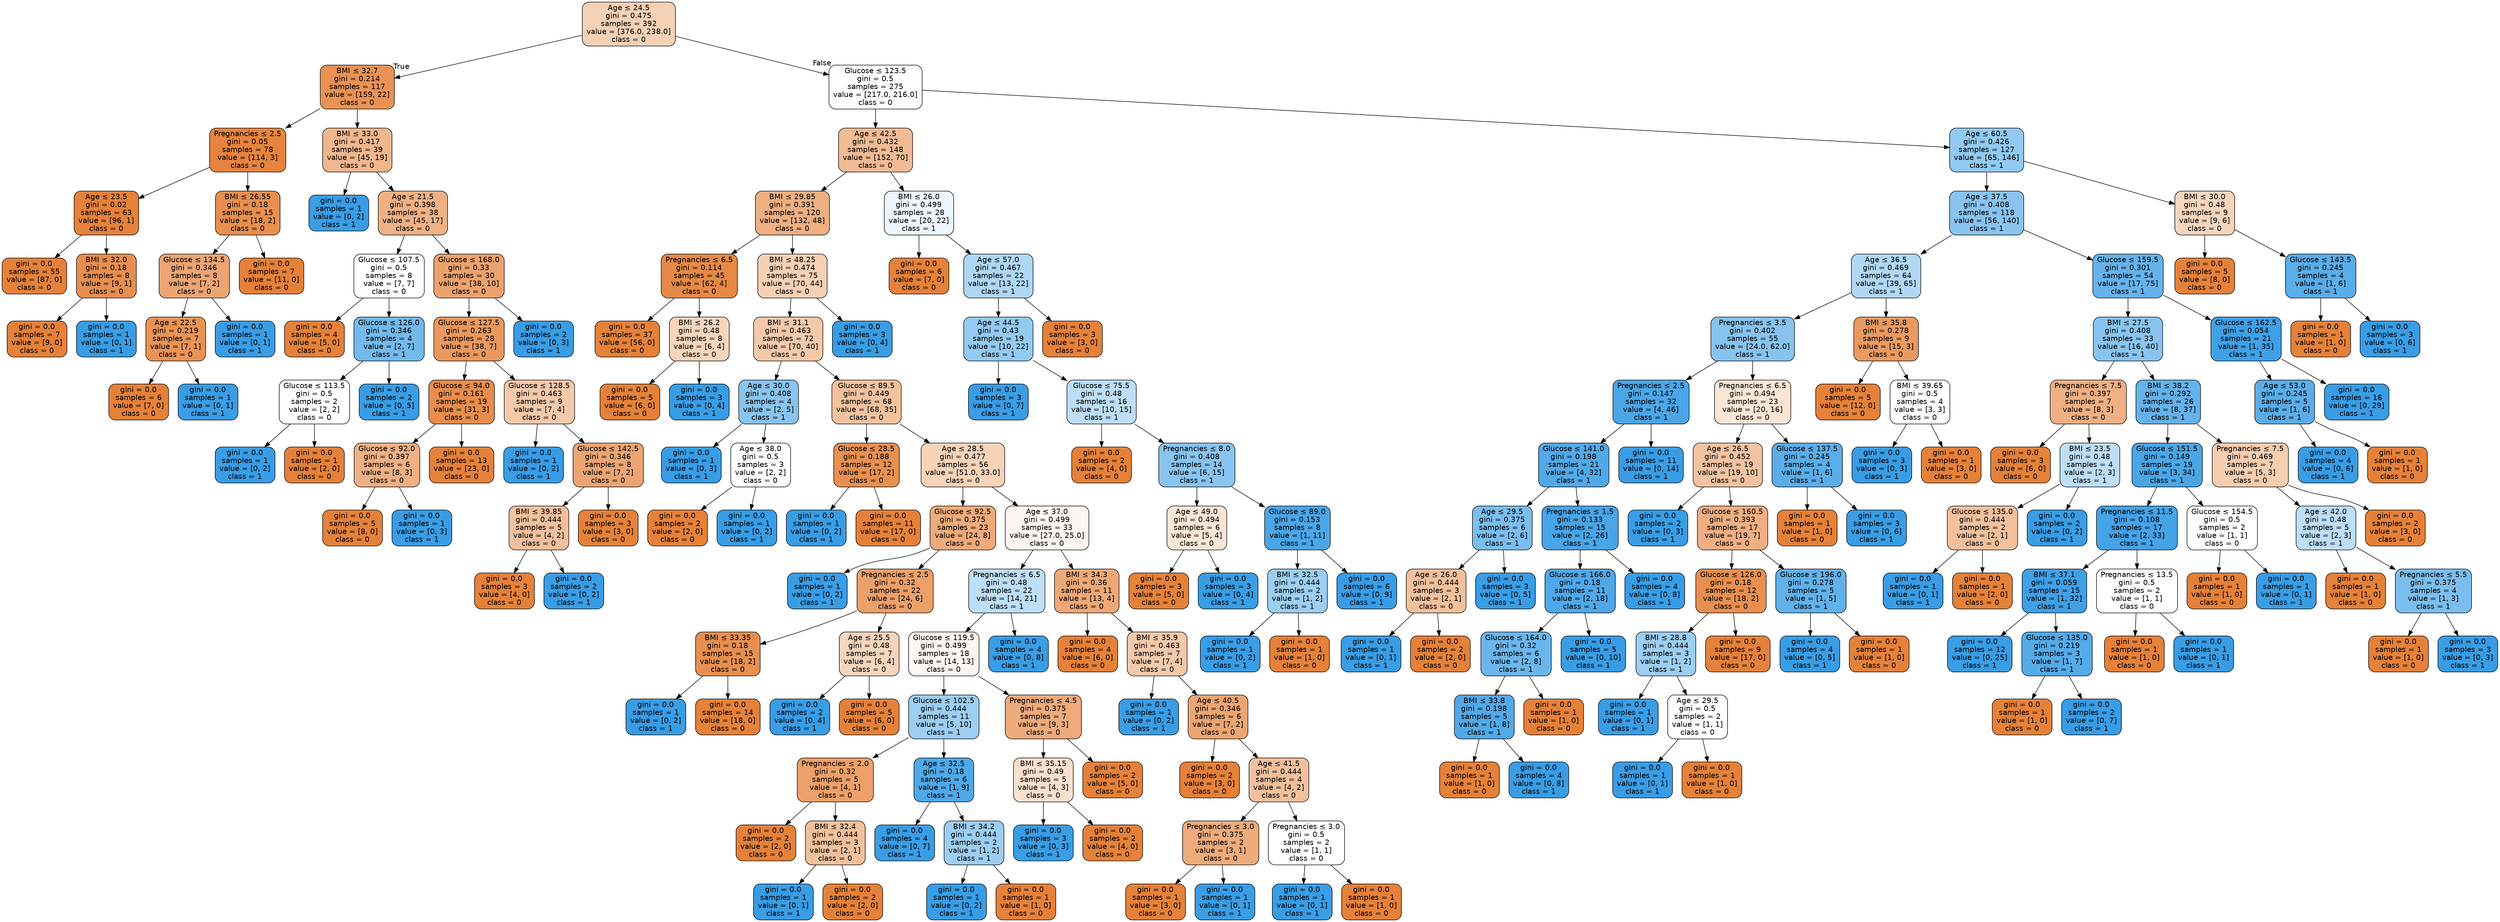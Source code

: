 digraph Tree {
node [shape=box, style="filled, rounded", color="black", fontname="helvetica"] ;
edge [fontname="helvetica"] ;
0 [label=<Age &le; 24.5<br/>gini = 0.475<br/>samples = 392<br/>value = [376.0, 238.0]<br/>class = 0>, fillcolor="#f5d1b6"] ;
1 [label=<BMI &le; 32.7<br/>gini = 0.214<br/>samples = 117<br/>value = [159, 22]<br/>class = 0>, fillcolor="#e99254"] ;
0 -> 1 [labeldistance=2.5, labelangle=45, headlabel="True"] ;
2 [label=<Pregnancies &le; 2.5<br/>gini = 0.05<br/>samples = 78<br/>value = [114, 3]<br/>class = 0>, fillcolor="#e6843e"] ;
1 -> 2 ;
3 [label=<Age &le; 23.5<br/>gini = 0.02<br/>samples = 63<br/>value = [96, 1]<br/>class = 0>, fillcolor="#e5823b"] ;
2 -> 3 ;
4 [label=<gini = 0.0<br/>samples = 55<br/>value = [87, 0]<br/>class = 0>, fillcolor="#e58139"] ;
3 -> 4 ;
5 [label=<BMI &le; 32.0<br/>gini = 0.18<br/>samples = 8<br/>value = [9, 1]<br/>class = 0>, fillcolor="#e88f4f"] ;
3 -> 5 ;
6 [label=<gini = 0.0<br/>samples = 7<br/>value = [9, 0]<br/>class = 0>, fillcolor="#e58139"] ;
5 -> 6 ;
7 [label=<gini = 0.0<br/>samples = 1<br/>value = [0, 1]<br/>class = 1>, fillcolor="#399de5"] ;
5 -> 7 ;
8 [label=<BMI &le; 26.55<br/>gini = 0.18<br/>samples = 15<br/>value = [18, 2]<br/>class = 0>, fillcolor="#e88f4f"] ;
2 -> 8 ;
9 [label=<Glucose &le; 134.5<br/>gini = 0.346<br/>samples = 8<br/>value = [7, 2]<br/>class = 0>, fillcolor="#eca572"] ;
8 -> 9 ;
10 [label=<Age &le; 22.5<br/>gini = 0.219<br/>samples = 7<br/>value = [7, 1]<br/>class = 0>, fillcolor="#e99355"] ;
9 -> 10 ;
11 [label=<gini = 0.0<br/>samples = 6<br/>value = [7, 0]<br/>class = 0>, fillcolor="#e58139"] ;
10 -> 11 ;
12 [label=<gini = 0.0<br/>samples = 1<br/>value = [0, 1]<br/>class = 1>, fillcolor="#399de5"] ;
10 -> 12 ;
13 [label=<gini = 0.0<br/>samples = 1<br/>value = [0, 1]<br/>class = 1>, fillcolor="#399de5"] ;
9 -> 13 ;
14 [label=<gini = 0.0<br/>samples = 7<br/>value = [11, 0]<br/>class = 0>, fillcolor="#e58139"] ;
8 -> 14 ;
15 [label=<BMI &le; 33.0<br/>gini = 0.417<br/>samples = 39<br/>value = [45, 19]<br/>class = 0>, fillcolor="#f0b68d"] ;
1 -> 15 ;
16 [label=<gini = 0.0<br/>samples = 1<br/>value = [0, 2]<br/>class = 1>, fillcolor="#399de5"] ;
15 -> 16 ;
17 [label=<Age &le; 21.5<br/>gini = 0.398<br/>samples = 38<br/>value = [45, 17]<br/>class = 0>, fillcolor="#efb184"] ;
15 -> 17 ;
18 [label=<Glucose &le; 107.5<br/>gini = 0.5<br/>samples = 8<br/>value = [7, 7]<br/>class = 0>, fillcolor="#ffffff"] ;
17 -> 18 ;
19 [label=<gini = 0.0<br/>samples = 4<br/>value = [5, 0]<br/>class = 0>, fillcolor="#e58139"] ;
18 -> 19 ;
20 [label=<Glucose &le; 126.0<br/>gini = 0.346<br/>samples = 4<br/>value = [2, 7]<br/>class = 1>, fillcolor="#72b9ec"] ;
18 -> 20 ;
21 [label=<Glucose &le; 113.5<br/>gini = 0.5<br/>samples = 2<br/>value = [2, 2]<br/>class = 0>, fillcolor="#ffffff"] ;
20 -> 21 ;
22 [label=<gini = 0.0<br/>samples = 1<br/>value = [0, 2]<br/>class = 1>, fillcolor="#399de5"] ;
21 -> 22 ;
23 [label=<gini = 0.0<br/>samples = 1<br/>value = [2, 0]<br/>class = 0>, fillcolor="#e58139"] ;
21 -> 23 ;
24 [label=<gini = 0.0<br/>samples = 2<br/>value = [0, 5]<br/>class = 1>, fillcolor="#399de5"] ;
20 -> 24 ;
25 [label=<Glucose &le; 168.0<br/>gini = 0.33<br/>samples = 30<br/>value = [38, 10]<br/>class = 0>, fillcolor="#eca26d"] ;
17 -> 25 ;
26 [label=<Glucose &le; 127.5<br/>gini = 0.263<br/>samples = 28<br/>value = [38, 7]<br/>class = 0>, fillcolor="#ea985d"] ;
25 -> 26 ;
27 [label=<Glucose &le; 94.0<br/>gini = 0.161<br/>samples = 19<br/>value = [31, 3]<br/>class = 0>, fillcolor="#e88d4c"] ;
26 -> 27 ;
28 [label=<Glucose &le; 92.0<br/>gini = 0.397<br/>samples = 6<br/>value = [8, 3]<br/>class = 0>, fillcolor="#efb083"] ;
27 -> 28 ;
29 [label=<gini = 0.0<br/>samples = 5<br/>value = [8, 0]<br/>class = 0>, fillcolor="#e58139"] ;
28 -> 29 ;
30 [label=<gini = 0.0<br/>samples = 1<br/>value = [0, 3]<br/>class = 1>, fillcolor="#399de5"] ;
28 -> 30 ;
31 [label=<gini = 0.0<br/>samples = 13<br/>value = [23, 0]<br/>class = 0>, fillcolor="#e58139"] ;
27 -> 31 ;
32 [label=<Glucose &le; 128.5<br/>gini = 0.463<br/>samples = 9<br/>value = [7, 4]<br/>class = 0>, fillcolor="#f4c9aa"] ;
26 -> 32 ;
33 [label=<gini = 0.0<br/>samples = 1<br/>value = [0, 2]<br/>class = 1>, fillcolor="#399de5"] ;
32 -> 33 ;
34 [label=<Glucose &le; 142.5<br/>gini = 0.346<br/>samples = 8<br/>value = [7, 2]<br/>class = 0>, fillcolor="#eca572"] ;
32 -> 34 ;
35 [label=<BMI &le; 39.85<br/>gini = 0.444<br/>samples = 5<br/>value = [4, 2]<br/>class = 0>, fillcolor="#f2c09c"] ;
34 -> 35 ;
36 [label=<gini = 0.0<br/>samples = 3<br/>value = [4, 0]<br/>class = 0>, fillcolor="#e58139"] ;
35 -> 36 ;
37 [label=<gini = 0.0<br/>samples = 2<br/>value = [0, 2]<br/>class = 1>, fillcolor="#399de5"] ;
35 -> 37 ;
38 [label=<gini = 0.0<br/>samples = 3<br/>value = [3, 0]<br/>class = 0>, fillcolor="#e58139"] ;
34 -> 38 ;
39 [label=<gini = 0.0<br/>samples = 2<br/>value = [0, 3]<br/>class = 1>, fillcolor="#399de5"] ;
25 -> 39 ;
40 [label=<Glucose &le; 123.5<br/>gini = 0.5<br/>samples = 275<br/>value = [217.0, 216.0]<br/>class = 0>, fillcolor="#fffefe"] ;
0 -> 40 [labeldistance=2.5, labelangle=-45, headlabel="False"] ;
41 [label=<Age &le; 42.5<br/>gini = 0.432<br/>samples = 148<br/>value = [152, 70]<br/>class = 0>, fillcolor="#f1bb94"] ;
40 -> 41 ;
42 [label=<BMI &le; 29.85<br/>gini = 0.391<br/>samples = 120<br/>value = [132, 48]<br/>class = 0>, fillcolor="#eeaf81"] ;
41 -> 42 ;
43 [label=<Pregnancies &le; 6.5<br/>gini = 0.114<br/>samples = 45<br/>value = [62, 4]<br/>class = 0>, fillcolor="#e78946"] ;
42 -> 43 ;
44 [label=<gini = 0.0<br/>samples = 37<br/>value = [56, 0]<br/>class = 0>, fillcolor="#e58139"] ;
43 -> 44 ;
45 [label=<BMI &le; 26.2<br/>gini = 0.48<br/>samples = 8<br/>value = [6, 4]<br/>class = 0>, fillcolor="#f6d5bd"] ;
43 -> 45 ;
46 [label=<gini = 0.0<br/>samples = 5<br/>value = [6, 0]<br/>class = 0>, fillcolor="#e58139"] ;
45 -> 46 ;
47 [label=<gini = 0.0<br/>samples = 3<br/>value = [0, 4]<br/>class = 1>, fillcolor="#399de5"] ;
45 -> 47 ;
48 [label=<BMI &le; 48.25<br/>gini = 0.474<br/>samples = 75<br/>value = [70, 44]<br/>class = 0>, fillcolor="#f5d0b5"] ;
42 -> 48 ;
49 [label=<BMI &le; 31.1<br/>gini = 0.463<br/>samples = 72<br/>value = [70, 40]<br/>class = 0>, fillcolor="#f4c9aa"] ;
48 -> 49 ;
50 [label=<Age &le; 30.0<br/>gini = 0.408<br/>samples = 4<br/>value = [2, 5]<br/>class = 1>, fillcolor="#88c4ef"] ;
49 -> 50 ;
51 [label=<gini = 0.0<br/>samples = 1<br/>value = [0, 3]<br/>class = 1>, fillcolor="#399de5"] ;
50 -> 51 ;
52 [label=<Age &le; 38.0<br/>gini = 0.5<br/>samples = 3<br/>value = [2, 2]<br/>class = 0>, fillcolor="#ffffff"] ;
50 -> 52 ;
53 [label=<gini = 0.0<br/>samples = 2<br/>value = [2, 0]<br/>class = 0>, fillcolor="#e58139"] ;
52 -> 53 ;
54 [label=<gini = 0.0<br/>samples = 1<br/>value = [0, 2]<br/>class = 1>, fillcolor="#399de5"] ;
52 -> 54 ;
55 [label=<Glucose &le; 89.5<br/>gini = 0.449<br/>samples = 68<br/>value = [68, 35]<br/>class = 0>, fillcolor="#f2c29f"] ;
49 -> 55 ;
56 [label=<Glucose &le; 28.5<br/>gini = 0.188<br/>samples = 12<br/>value = [17, 2]<br/>class = 0>, fillcolor="#e89050"] ;
55 -> 56 ;
57 [label=<gini = 0.0<br/>samples = 1<br/>value = [0, 2]<br/>class = 1>, fillcolor="#399de5"] ;
56 -> 57 ;
58 [label=<gini = 0.0<br/>samples = 11<br/>value = [17, 0]<br/>class = 0>, fillcolor="#e58139"] ;
56 -> 58 ;
59 [label=<Age &le; 28.5<br/>gini = 0.477<br/>samples = 56<br/>value = [51.0, 33.0]<br/>class = 0>, fillcolor="#f6d3b9"] ;
55 -> 59 ;
60 [label=<Glucose &le; 92.5<br/>gini = 0.375<br/>samples = 23<br/>value = [24, 8]<br/>class = 0>, fillcolor="#eeab7b"] ;
59 -> 60 ;
61 [label=<gini = 0.0<br/>samples = 1<br/>value = [0, 2]<br/>class = 1>, fillcolor="#399de5"] ;
60 -> 61 ;
62 [label=<Pregnancies &le; 2.5<br/>gini = 0.32<br/>samples = 22<br/>value = [24, 6]<br/>class = 0>, fillcolor="#eca06a"] ;
60 -> 62 ;
63 [label=<BMI &le; 33.35<br/>gini = 0.18<br/>samples = 15<br/>value = [18, 2]<br/>class = 0>, fillcolor="#e88f4f"] ;
62 -> 63 ;
64 [label=<gini = 0.0<br/>samples = 1<br/>value = [0, 2]<br/>class = 1>, fillcolor="#399de5"] ;
63 -> 64 ;
65 [label=<gini = 0.0<br/>samples = 14<br/>value = [18, 0]<br/>class = 0>, fillcolor="#e58139"] ;
63 -> 65 ;
66 [label=<Age &le; 25.5<br/>gini = 0.48<br/>samples = 7<br/>value = [6, 4]<br/>class = 0>, fillcolor="#f6d5bd"] ;
62 -> 66 ;
67 [label=<gini = 0.0<br/>samples = 2<br/>value = [0, 4]<br/>class = 1>, fillcolor="#399de5"] ;
66 -> 67 ;
68 [label=<gini = 0.0<br/>samples = 5<br/>value = [6, 0]<br/>class = 0>, fillcolor="#e58139"] ;
66 -> 68 ;
69 [label=<Age &le; 37.0<br/>gini = 0.499<br/>samples = 33<br/>value = [27.0, 25.0]<br/>class = 0>, fillcolor="#fdf6f0"] ;
59 -> 69 ;
70 [label=<Pregnancies &le; 6.5<br/>gini = 0.48<br/>samples = 22<br/>value = [14, 21]<br/>class = 1>, fillcolor="#bddef6"] ;
69 -> 70 ;
71 [label=<Glucose &le; 119.5<br/>gini = 0.499<br/>samples = 18<br/>value = [14, 13]<br/>class = 0>, fillcolor="#fdf6f1"] ;
70 -> 71 ;
72 [label=<Glucose &le; 102.5<br/>gini = 0.444<br/>samples = 11<br/>value = [5, 10]<br/>class = 1>, fillcolor="#9ccef2"] ;
71 -> 72 ;
73 [label=<Pregnancies &le; 2.0<br/>gini = 0.32<br/>samples = 5<br/>value = [4, 1]<br/>class = 0>, fillcolor="#eca06a"] ;
72 -> 73 ;
74 [label=<gini = 0.0<br/>samples = 2<br/>value = [2, 0]<br/>class = 0>, fillcolor="#e58139"] ;
73 -> 74 ;
75 [label=<BMI &le; 32.4<br/>gini = 0.444<br/>samples = 3<br/>value = [2, 1]<br/>class = 0>, fillcolor="#f2c09c"] ;
73 -> 75 ;
76 [label=<gini = 0.0<br/>samples = 1<br/>value = [0, 1]<br/>class = 1>, fillcolor="#399de5"] ;
75 -> 76 ;
77 [label=<gini = 0.0<br/>samples = 2<br/>value = [2, 0]<br/>class = 0>, fillcolor="#e58139"] ;
75 -> 77 ;
78 [label=<Age &le; 32.5<br/>gini = 0.18<br/>samples = 6<br/>value = [1, 9]<br/>class = 1>, fillcolor="#4fa8e8"] ;
72 -> 78 ;
79 [label=<gini = 0.0<br/>samples = 4<br/>value = [0, 7]<br/>class = 1>, fillcolor="#399de5"] ;
78 -> 79 ;
80 [label=<BMI &le; 34.2<br/>gini = 0.444<br/>samples = 2<br/>value = [1, 2]<br/>class = 1>, fillcolor="#9ccef2"] ;
78 -> 80 ;
81 [label=<gini = 0.0<br/>samples = 1<br/>value = [0, 2]<br/>class = 1>, fillcolor="#399de5"] ;
80 -> 81 ;
82 [label=<gini = 0.0<br/>samples = 1<br/>value = [1, 0]<br/>class = 0>, fillcolor="#e58139"] ;
80 -> 82 ;
83 [label=<Pregnancies &le; 4.5<br/>gini = 0.375<br/>samples = 7<br/>value = [9, 3]<br/>class = 0>, fillcolor="#eeab7b"] ;
71 -> 83 ;
84 [label=<BMI &le; 35.15<br/>gini = 0.49<br/>samples = 5<br/>value = [4, 3]<br/>class = 0>, fillcolor="#f8e0ce"] ;
83 -> 84 ;
85 [label=<gini = 0.0<br/>samples = 3<br/>value = [0, 3]<br/>class = 1>, fillcolor="#399de5"] ;
84 -> 85 ;
86 [label=<gini = 0.0<br/>samples = 2<br/>value = [4, 0]<br/>class = 0>, fillcolor="#e58139"] ;
84 -> 86 ;
87 [label=<gini = 0.0<br/>samples = 2<br/>value = [5, 0]<br/>class = 0>, fillcolor="#e58139"] ;
83 -> 87 ;
88 [label=<gini = 0.0<br/>samples = 4<br/>value = [0, 8]<br/>class = 1>, fillcolor="#399de5"] ;
70 -> 88 ;
89 [label=<BMI &le; 34.3<br/>gini = 0.36<br/>samples = 11<br/>value = [13, 4]<br/>class = 0>, fillcolor="#eda876"] ;
69 -> 89 ;
90 [label=<gini = 0.0<br/>samples = 4<br/>value = [6, 0]<br/>class = 0>, fillcolor="#e58139"] ;
89 -> 90 ;
91 [label=<BMI &le; 35.9<br/>gini = 0.463<br/>samples = 7<br/>value = [7, 4]<br/>class = 0>, fillcolor="#f4c9aa"] ;
89 -> 91 ;
92 [label=<gini = 0.0<br/>samples = 1<br/>value = [0, 2]<br/>class = 1>, fillcolor="#399de5"] ;
91 -> 92 ;
93 [label=<Age &le; 40.5<br/>gini = 0.346<br/>samples = 6<br/>value = [7, 2]<br/>class = 0>, fillcolor="#eca572"] ;
91 -> 93 ;
94 [label=<gini = 0.0<br/>samples = 2<br/>value = [3, 0]<br/>class = 0>, fillcolor="#e58139"] ;
93 -> 94 ;
95 [label=<Age &le; 41.5<br/>gini = 0.444<br/>samples = 4<br/>value = [4, 2]<br/>class = 0>, fillcolor="#f2c09c"] ;
93 -> 95 ;
96 [label=<Pregnancies &le; 3.0<br/>gini = 0.375<br/>samples = 2<br/>value = [3, 1]<br/>class = 0>, fillcolor="#eeab7b"] ;
95 -> 96 ;
97 [label=<gini = 0.0<br/>samples = 1<br/>value = [3, 0]<br/>class = 0>, fillcolor="#e58139"] ;
96 -> 97 ;
98 [label=<gini = 0.0<br/>samples = 1<br/>value = [0, 1]<br/>class = 1>, fillcolor="#399de5"] ;
96 -> 98 ;
99 [label=<Pregnancies &le; 3.0<br/>gini = 0.5<br/>samples = 2<br/>value = [1, 1]<br/>class = 0>, fillcolor="#ffffff"] ;
95 -> 99 ;
100 [label=<gini = 0.0<br/>samples = 1<br/>value = [0, 1]<br/>class = 1>, fillcolor="#399de5"] ;
99 -> 100 ;
101 [label=<gini = 0.0<br/>samples = 1<br/>value = [1, 0]<br/>class = 0>, fillcolor="#e58139"] ;
99 -> 101 ;
102 [label=<gini = 0.0<br/>samples = 3<br/>value = [0, 4]<br/>class = 1>, fillcolor="#399de5"] ;
48 -> 102 ;
103 [label=<BMI &le; 26.0<br/>gini = 0.499<br/>samples = 28<br/>value = [20, 22]<br/>class = 1>, fillcolor="#edf6fd"] ;
41 -> 103 ;
104 [label=<gini = 0.0<br/>samples = 6<br/>value = [7, 0]<br/>class = 0>, fillcolor="#e58139"] ;
103 -> 104 ;
105 [label=<Age &le; 57.0<br/>gini = 0.467<br/>samples = 22<br/>value = [13, 22]<br/>class = 1>, fillcolor="#aed7f4"] ;
103 -> 105 ;
106 [label=<Age &le; 44.5<br/>gini = 0.43<br/>samples = 19<br/>value = [10, 22]<br/>class = 1>, fillcolor="#93caf1"] ;
105 -> 106 ;
107 [label=<gini = 0.0<br/>samples = 3<br/>value = [0, 7]<br/>class = 1>, fillcolor="#399de5"] ;
106 -> 107 ;
108 [label=<Glucose &le; 75.5<br/>gini = 0.48<br/>samples = 16<br/>value = [10, 15]<br/>class = 1>, fillcolor="#bddef6"] ;
106 -> 108 ;
109 [label=<gini = 0.0<br/>samples = 2<br/>value = [4, 0]<br/>class = 0>, fillcolor="#e58139"] ;
108 -> 109 ;
110 [label=<Pregnancies &le; 8.0<br/>gini = 0.408<br/>samples = 14<br/>value = [6, 15]<br/>class = 1>, fillcolor="#88c4ef"] ;
108 -> 110 ;
111 [label=<Age &le; 49.0<br/>gini = 0.494<br/>samples = 6<br/>value = [5, 4]<br/>class = 0>, fillcolor="#fae6d7"] ;
110 -> 111 ;
112 [label=<gini = 0.0<br/>samples = 3<br/>value = [5, 0]<br/>class = 0>, fillcolor="#e58139"] ;
111 -> 112 ;
113 [label=<gini = 0.0<br/>samples = 3<br/>value = [0, 4]<br/>class = 1>, fillcolor="#399de5"] ;
111 -> 113 ;
114 [label=<Glucose &le; 89.0<br/>gini = 0.153<br/>samples = 8<br/>value = [1, 11]<br/>class = 1>, fillcolor="#4ba6e7"] ;
110 -> 114 ;
115 [label=<BMI &le; 32.5<br/>gini = 0.444<br/>samples = 2<br/>value = [1, 2]<br/>class = 1>, fillcolor="#9ccef2"] ;
114 -> 115 ;
116 [label=<gini = 0.0<br/>samples = 1<br/>value = [0, 2]<br/>class = 1>, fillcolor="#399de5"] ;
115 -> 116 ;
117 [label=<gini = 0.0<br/>samples = 1<br/>value = [1, 0]<br/>class = 0>, fillcolor="#e58139"] ;
115 -> 117 ;
118 [label=<gini = 0.0<br/>samples = 6<br/>value = [0, 9]<br/>class = 1>, fillcolor="#399de5"] ;
114 -> 118 ;
119 [label=<gini = 0.0<br/>samples = 3<br/>value = [3, 0]<br/>class = 0>, fillcolor="#e58139"] ;
105 -> 119 ;
120 [label=<Age &le; 60.5<br/>gini = 0.426<br/>samples = 127<br/>value = [65, 146]<br/>class = 1>, fillcolor="#91c9f1"] ;
40 -> 120 ;
121 [label=<Age &le; 37.5<br/>gini = 0.408<br/>samples = 118<br/>value = [56, 140]<br/>class = 1>, fillcolor="#88c4ef"] ;
120 -> 121 ;
122 [label=<Age &le; 36.5<br/>gini = 0.469<br/>samples = 64<br/>value = [39, 65]<br/>class = 1>, fillcolor="#b0d8f5"] ;
121 -> 122 ;
123 [label=<Pregnancies &le; 3.5<br/>gini = 0.402<br/>samples = 55<br/>value = [24.0, 62.0]<br/>class = 1>, fillcolor="#86c3ef"] ;
122 -> 123 ;
124 [label=<Pregnancies &le; 2.5<br/>gini = 0.147<br/>samples = 32<br/>value = [4, 46]<br/>class = 1>, fillcolor="#4aa6e7"] ;
123 -> 124 ;
125 [label=<Glucose &le; 141.0<br/>gini = 0.198<br/>samples = 21<br/>value = [4, 32]<br/>class = 1>, fillcolor="#52a9e8"] ;
124 -> 125 ;
126 [label=<Age &le; 29.5<br/>gini = 0.375<br/>samples = 6<br/>value = [2, 6]<br/>class = 1>, fillcolor="#7bbeee"] ;
125 -> 126 ;
127 [label=<Age &le; 26.0<br/>gini = 0.444<br/>samples = 3<br/>value = [2, 1]<br/>class = 0>, fillcolor="#f2c09c"] ;
126 -> 127 ;
128 [label=<gini = 0.0<br/>samples = 1<br/>value = [0, 1]<br/>class = 1>, fillcolor="#399de5"] ;
127 -> 128 ;
129 [label=<gini = 0.0<br/>samples = 2<br/>value = [2, 0]<br/>class = 0>, fillcolor="#e58139"] ;
127 -> 129 ;
130 [label=<gini = 0.0<br/>samples = 3<br/>value = [0, 5]<br/>class = 1>, fillcolor="#399de5"] ;
126 -> 130 ;
131 [label=<Pregnancies &le; 1.5<br/>gini = 0.133<br/>samples = 15<br/>value = [2, 26]<br/>class = 1>, fillcolor="#48a5e7"] ;
125 -> 131 ;
132 [label=<Glucose &le; 166.0<br/>gini = 0.18<br/>samples = 11<br/>value = [2, 18]<br/>class = 1>, fillcolor="#4fa8e8"] ;
131 -> 132 ;
133 [label=<Glucose &le; 164.0<br/>gini = 0.32<br/>samples = 6<br/>value = [2, 8]<br/>class = 1>, fillcolor="#6ab6ec"] ;
132 -> 133 ;
134 [label=<BMI &le; 33.8<br/>gini = 0.198<br/>samples = 5<br/>value = [1, 8]<br/>class = 1>, fillcolor="#52a9e8"] ;
133 -> 134 ;
135 [label=<gini = 0.0<br/>samples = 1<br/>value = [1, 0]<br/>class = 0>, fillcolor="#e58139"] ;
134 -> 135 ;
136 [label=<gini = 0.0<br/>samples = 4<br/>value = [0, 8]<br/>class = 1>, fillcolor="#399de5"] ;
134 -> 136 ;
137 [label=<gini = 0.0<br/>samples = 1<br/>value = [1, 0]<br/>class = 0>, fillcolor="#e58139"] ;
133 -> 137 ;
138 [label=<gini = 0.0<br/>samples = 5<br/>value = [0, 10]<br/>class = 1>, fillcolor="#399de5"] ;
132 -> 138 ;
139 [label=<gini = 0.0<br/>samples = 4<br/>value = [0, 8]<br/>class = 1>, fillcolor="#399de5"] ;
131 -> 139 ;
140 [label=<gini = 0.0<br/>samples = 11<br/>value = [0, 14]<br/>class = 1>, fillcolor="#399de5"] ;
124 -> 140 ;
141 [label=<Pregnancies &le; 6.5<br/>gini = 0.494<br/>samples = 23<br/>value = [20, 16]<br/>class = 0>, fillcolor="#fae6d7"] ;
123 -> 141 ;
142 [label=<Age &le; 26.5<br/>gini = 0.452<br/>samples = 19<br/>value = [19, 10]<br/>class = 0>, fillcolor="#f3c3a1"] ;
141 -> 142 ;
143 [label=<gini = 0.0<br/>samples = 2<br/>value = [0, 3]<br/>class = 1>, fillcolor="#399de5"] ;
142 -> 143 ;
144 [label=<Glucose &le; 160.5<br/>gini = 0.393<br/>samples = 17<br/>value = [19, 7]<br/>class = 0>, fillcolor="#efaf82"] ;
142 -> 144 ;
145 [label=<Glucose &le; 126.0<br/>gini = 0.18<br/>samples = 12<br/>value = [18, 2]<br/>class = 0>, fillcolor="#e88f4f"] ;
144 -> 145 ;
146 [label=<BMI &le; 28.8<br/>gini = 0.444<br/>samples = 3<br/>value = [1, 2]<br/>class = 1>, fillcolor="#9ccef2"] ;
145 -> 146 ;
147 [label=<gini = 0.0<br/>samples = 1<br/>value = [0, 1]<br/>class = 1>, fillcolor="#399de5"] ;
146 -> 147 ;
148 [label=<Age &le; 29.5<br/>gini = 0.5<br/>samples = 2<br/>value = [1, 1]<br/>class = 0>, fillcolor="#ffffff"] ;
146 -> 148 ;
149 [label=<gini = 0.0<br/>samples = 1<br/>value = [0, 1]<br/>class = 1>, fillcolor="#399de5"] ;
148 -> 149 ;
150 [label=<gini = 0.0<br/>samples = 1<br/>value = [1, 0]<br/>class = 0>, fillcolor="#e58139"] ;
148 -> 150 ;
151 [label=<gini = 0.0<br/>samples = 9<br/>value = [17, 0]<br/>class = 0>, fillcolor="#e58139"] ;
145 -> 151 ;
152 [label=<Glucose &le; 196.0<br/>gini = 0.278<br/>samples = 5<br/>value = [1, 5]<br/>class = 1>, fillcolor="#61b1ea"] ;
144 -> 152 ;
153 [label=<gini = 0.0<br/>samples = 4<br/>value = [0, 5]<br/>class = 1>, fillcolor="#399de5"] ;
152 -> 153 ;
154 [label=<gini = 0.0<br/>samples = 1<br/>value = [1, 0]<br/>class = 0>, fillcolor="#e58139"] ;
152 -> 154 ;
155 [label=<Glucose &le; 137.5<br/>gini = 0.245<br/>samples = 4<br/>value = [1, 6]<br/>class = 1>, fillcolor="#5aade9"] ;
141 -> 155 ;
156 [label=<gini = 0.0<br/>samples = 1<br/>value = [1, 0]<br/>class = 0>, fillcolor="#e58139"] ;
155 -> 156 ;
157 [label=<gini = 0.0<br/>samples = 3<br/>value = [0, 6]<br/>class = 1>, fillcolor="#399de5"] ;
155 -> 157 ;
158 [label=<BMI &le; 35.8<br/>gini = 0.278<br/>samples = 9<br/>value = [15, 3]<br/>class = 0>, fillcolor="#ea9a61"] ;
122 -> 158 ;
159 [label=<gini = 0.0<br/>samples = 5<br/>value = [12, 0]<br/>class = 0>, fillcolor="#e58139"] ;
158 -> 159 ;
160 [label=<BMI &le; 39.65<br/>gini = 0.5<br/>samples = 4<br/>value = [3, 3]<br/>class = 0>, fillcolor="#ffffff"] ;
158 -> 160 ;
161 [label=<gini = 0.0<br/>samples = 3<br/>value = [0, 3]<br/>class = 1>, fillcolor="#399de5"] ;
160 -> 161 ;
162 [label=<gini = 0.0<br/>samples = 1<br/>value = [3, 0]<br/>class = 0>, fillcolor="#e58139"] ;
160 -> 162 ;
163 [label=<Glucose &le; 159.5<br/>gini = 0.301<br/>samples = 54<br/>value = [17, 75]<br/>class = 1>, fillcolor="#66b3eb"] ;
121 -> 163 ;
164 [label=<BMI &le; 27.5<br/>gini = 0.408<br/>samples = 33<br/>value = [16, 40]<br/>class = 1>, fillcolor="#88c4ef"] ;
163 -> 164 ;
165 [label=<Pregnancies &le; 7.5<br/>gini = 0.397<br/>samples = 7<br/>value = [8, 3]<br/>class = 0>, fillcolor="#efb083"] ;
164 -> 165 ;
166 [label=<gini = 0.0<br/>samples = 3<br/>value = [6, 0]<br/>class = 0>, fillcolor="#e58139"] ;
165 -> 166 ;
167 [label=<BMI &le; 23.5<br/>gini = 0.48<br/>samples = 4<br/>value = [2, 3]<br/>class = 1>, fillcolor="#bddef6"] ;
165 -> 167 ;
168 [label=<Glucose &le; 135.0<br/>gini = 0.444<br/>samples = 2<br/>value = [2, 1]<br/>class = 0>, fillcolor="#f2c09c"] ;
167 -> 168 ;
169 [label=<gini = 0.0<br/>samples = 1<br/>value = [0, 1]<br/>class = 1>, fillcolor="#399de5"] ;
168 -> 169 ;
170 [label=<gini = 0.0<br/>samples = 1<br/>value = [2, 0]<br/>class = 0>, fillcolor="#e58139"] ;
168 -> 170 ;
171 [label=<gini = 0.0<br/>samples = 2<br/>value = [0, 2]<br/>class = 1>, fillcolor="#399de5"] ;
167 -> 171 ;
172 [label=<BMI &le; 38.2<br/>gini = 0.292<br/>samples = 26<br/>value = [8, 37]<br/>class = 1>, fillcolor="#64b2eb"] ;
164 -> 172 ;
173 [label=<Glucose &le; 151.5<br/>gini = 0.149<br/>samples = 19<br/>value = [3, 34]<br/>class = 1>, fillcolor="#4aa6e7"] ;
172 -> 173 ;
174 [label=<Pregnancies &le; 11.5<br/>gini = 0.108<br/>samples = 17<br/>value = [2, 33]<br/>class = 1>, fillcolor="#45a3e7"] ;
173 -> 174 ;
175 [label=<BMI &le; 37.1<br/>gini = 0.059<br/>samples = 15<br/>value = [1, 32]<br/>class = 1>, fillcolor="#3fa0e6"] ;
174 -> 175 ;
176 [label=<gini = 0.0<br/>samples = 12<br/>value = [0, 25]<br/>class = 1>, fillcolor="#399de5"] ;
175 -> 176 ;
177 [label=<Glucose &le; 135.0<br/>gini = 0.219<br/>samples = 3<br/>value = [1, 7]<br/>class = 1>, fillcolor="#55abe9"] ;
175 -> 177 ;
178 [label=<gini = 0.0<br/>samples = 1<br/>value = [1, 0]<br/>class = 0>, fillcolor="#e58139"] ;
177 -> 178 ;
179 [label=<gini = 0.0<br/>samples = 2<br/>value = [0, 7]<br/>class = 1>, fillcolor="#399de5"] ;
177 -> 179 ;
180 [label=<Pregnancies &le; 13.5<br/>gini = 0.5<br/>samples = 2<br/>value = [1, 1]<br/>class = 0>, fillcolor="#ffffff"] ;
174 -> 180 ;
181 [label=<gini = 0.0<br/>samples = 1<br/>value = [1, 0]<br/>class = 0>, fillcolor="#e58139"] ;
180 -> 181 ;
182 [label=<gini = 0.0<br/>samples = 1<br/>value = [0, 1]<br/>class = 1>, fillcolor="#399de5"] ;
180 -> 182 ;
183 [label=<Glucose &le; 154.5<br/>gini = 0.5<br/>samples = 2<br/>value = [1, 1]<br/>class = 0>, fillcolor="#ffffff"] ;
173 -> 183 ;
184 [label=<gini = 0.0<br/>samples = 1<br/>value = [1, 0]<br/>class = 0>, fillcolor="#e58139"] ;
183 -> 184 ;
185 [label=<gini = 0.0<br/>samples = 1<br/>value = [0, 1]<br/>class = 1>, fillcolor="#399de5"] ;
183 -> 185 ;
186 [label=<Pregnancies &le; 7.5<br/>gini = 0.469<br/>samples = 7<br/>value = [5, 3]<br/>class = 0>, fillcolor="#f5cdb0"] ;
172 -> 186 ;
187 [label=<Age &le; 42.0<br/>gini = 0.48<br/>samples = 5<br/>value = [2, 3]<br/>class = 1>, fillcolor="#bddef6"] ;
186 -> 187 ;
188 [label=<gini = 0.0<br/>samples = 1<br/>value = [1, 0]<br/>class = 0>, fillcolor="#e58139"] ;
187 -> 188 ;
189 [label=<Pregnancies &le; 5.5<br/>gini = 0.375<br/>samples = 4<br/>value = [1, 3]<br/>class = 1>, fillcolor="#7bbeee"] ;
187 -> 189 ;
190 [label=<gini = 0.0<br/>samples = 1<br/>value = [1, 0]<br/>class = 0>, fillcolor="#e58139"] ;
189 -> 190 ;
191 [label=<gini = 0.0<br/>samples = 3<br/>value = [0, 3]<br/>class = 1>, fillcolor="#399de5"] ;
189 -> 191 ;
192 [label=<gini = 0.0<br/>samples = 2<br/>value = [3, 0]<br/>class = 0>, fillcolor="#e58139"] ;
186 -> 192 ;
193 [label=<Glucose &le; 162.5<br/>gini = 0.054<br/>samples = 21<br/>value = [1, 35]<br/>class = 1>, fillcolor="#3fa0e6"] ;
163 -> 193 ;
194 [label=<Age &le; 53.0<br/>gini = 0.245<br/>samples = 5<br/>value = [1, 6]<br/>class = 1>, fillcolor="#5aade9"] ;
193 -> 194 ;
195 [label=<gini = 0.0<br/>samples = 4<br/>value = [0, 6]<br/>class = 1>, fillcolor="#399de5"] ;
194 -> 195 ;
196 [label=<gini = 0.0<br/>samples = 1<br/>value = [1, 0]<br/>class = 0>, fillcolor="#e58139"] ;
194 -> 196 ;
197 [label=<gini = 0.0<br/>samples = 16<br/>value = [0, 29]<br/>class = 1>, fillcolor="#399de5"] ;
193 -> 197 ;
198 [label=<BMI &le; 30.0<br/>gini = 0.48<br/>samples = 9<br/>value = [9, 6]<br/>class = 0>, fillcolor="#f6d5bd"] ;
120 -> 198 ;
199 [label=<gini = 0.0<br/>samples = 5<br/>value = [8, 0]<br/>class = 0>, fillcolor="#e58139"] ;
198 -> 199 ;
200 [label=<Glucose &le; 143.5<br/>gini = 0.245<br/>samples = 4<br/>value = [1, 6]<br/>class = 1>, fillcolor="#5aade9"] ;
198 -> 200 ;
201 [label=<gini = 0.0<br/>samples = 1<br/>value = [1, 0]<br/>class = 0>, fillcolor="#e58139"] ;
200 -> 201 ;
202 [label=<gini = 0.0<br/>samples = 3<br/>value = [0, 6]<br/>class = 1>, fillcolor="#399de5"] ;
200 -> 202 ;
}